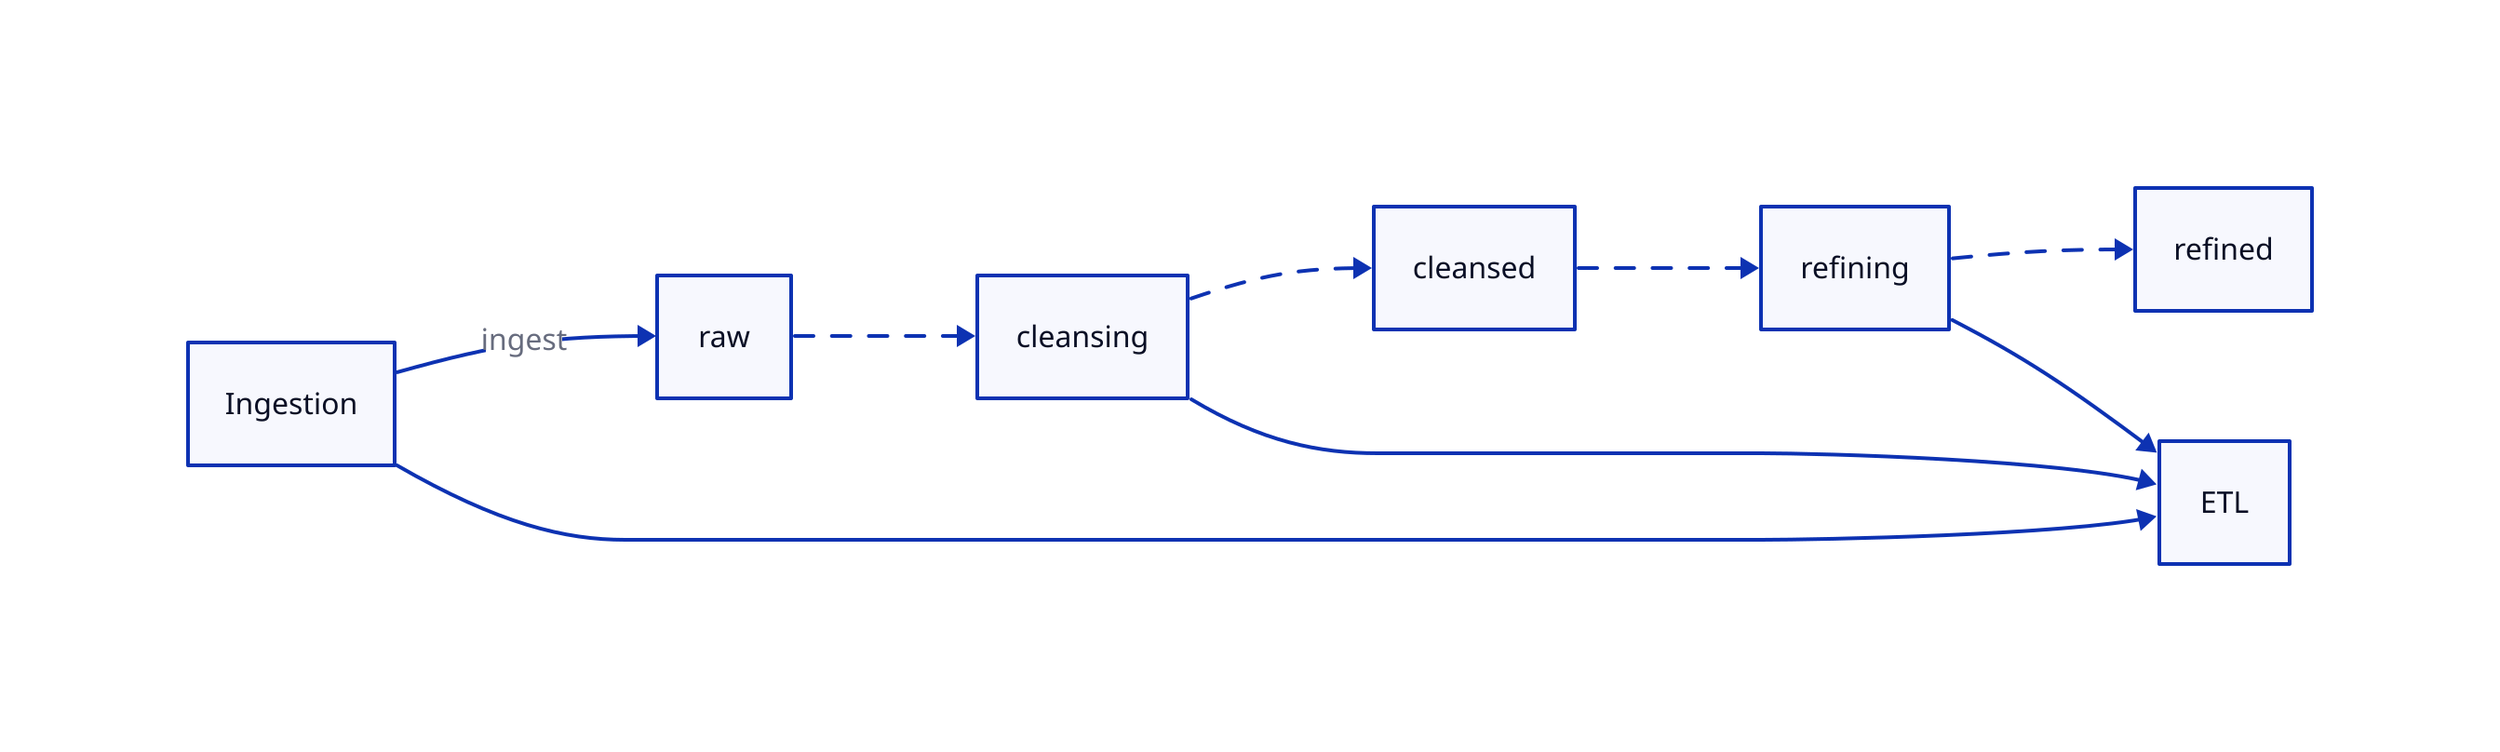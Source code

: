 Direction: right
Ingestion -> raw: "ingest"
raw -> cleansing -> cleansed -> refining -> refined { style.animated: true}
*ing -> ETL
